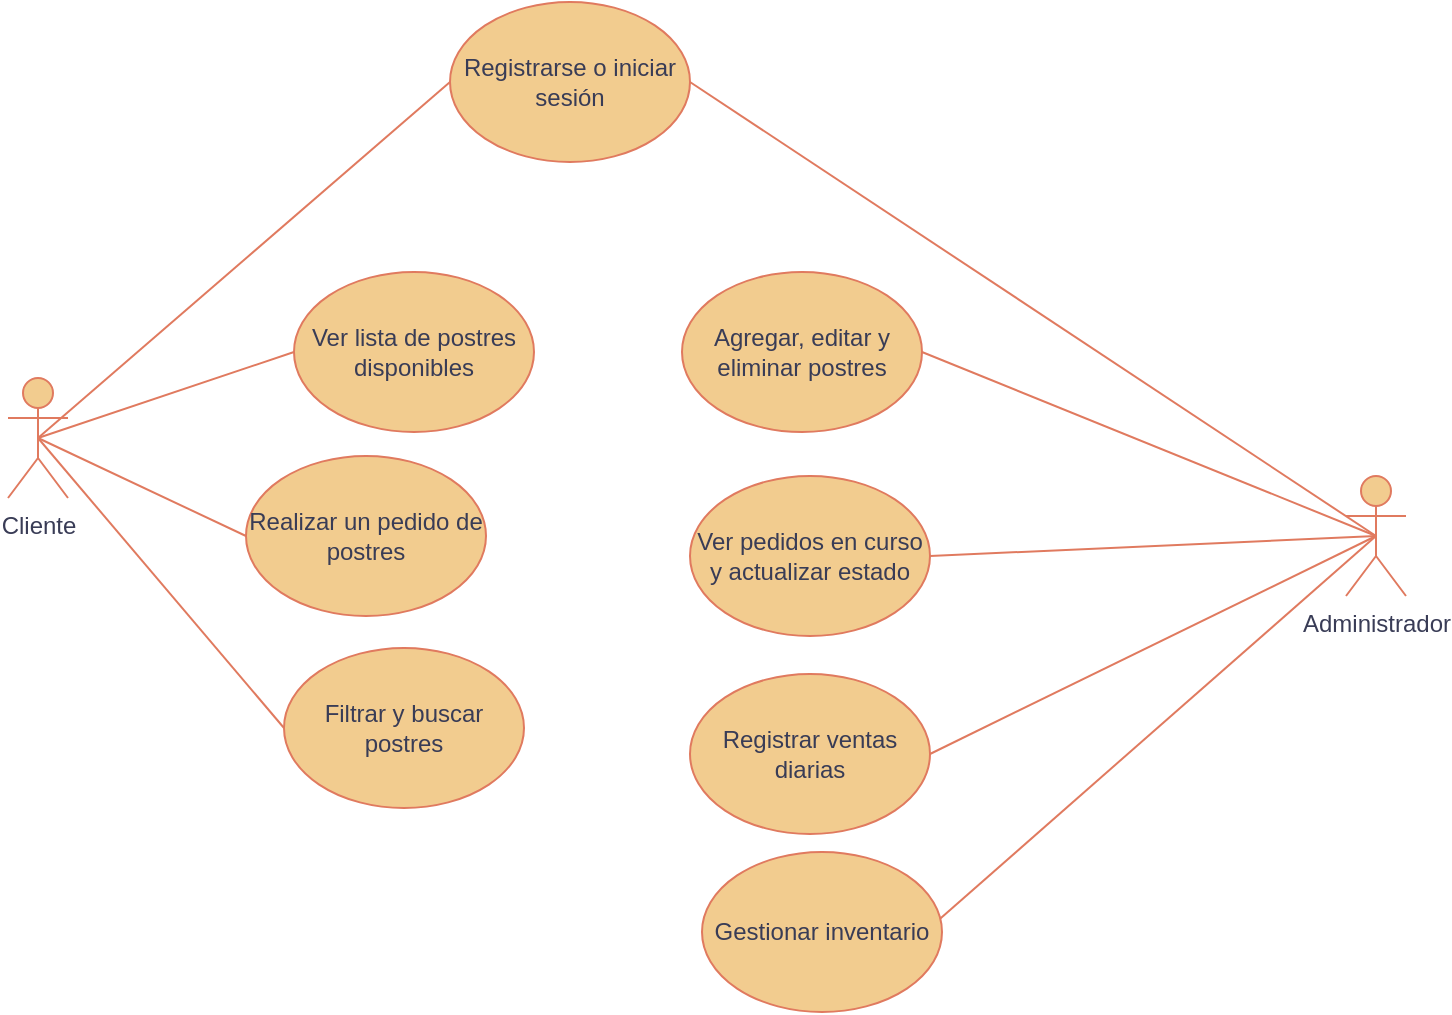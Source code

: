 <mxfile version="26.1.3">
  <diagram name="Página-1" id="YRS9eaXxivqjA7LVH49j">
    <mxGraphModel dx="943" dy="1010" grid="0" gridSize="10" guides="1" tooltips="1" connect="1" arrows="1" fold="1" page="0" pageScale="1" pageWidth="827" pageHeight="1169" math="0" shadow="0">
      <root>
        <mxCell id="0" />
        <mxCell id="1" parent="0" />
        <mxCell id="Gg9Wshna6DesjAM7AStG-1" value="Cliente" style="shape=umlActor;verticalLabelPosition=bottom;verticalAlign=top;html=1;outlineConnect=0;labelBackgroundColor=none;fillColor=#F2CC8F;strokeColor=#E07A5F;fontColor=#393C56;" vertex="1" parent="1">
          <mxGeometry x="52" y="85" width="30" height="60" as="geometry" />
        </mxCell>
        <mxCell id="Gg9Wshna6DesjAM7AStG-2" value="Administrador" style="shape=umlActor;verticalLabelPosition=bottom;verticalAlign=top;html=1;outlineConnect=0;labelBackgroundColor=none;fillColor=#F2CC8F;strokeColor=#E07A5F;fontColor=#393C56;" vertex="1" parent="1">
          <mxGeometry x="721" y="134" width="30" height="60" as="geometry" />
        </mxCell>
        <mxCell id="Gg9Wshna6DesjAM7AStG-8" value="Ver lista de postres disponibles" style="ellipse;whiteSpace=wrap;html=1;labelBackgroundColor=none;fillColor=#F2CC8F;strokeColor=#E07A5F;fontColor=#393C56;" vertex="1" parent="1">
          <mxGeometry x="195" y="32" width="120" height="80" as="geometry" />
        </mxCell>
        <mxCell id="Gg9Wshna6DesjAM7AStG-9" value="Filtrar y buscar postres" style="ellipse;whiteSpace=wrap;html=1;labelBackgroundColor=none;fillColor=#F2CC8F;strokeColor=#E07A5F;fontColor=#393C56;" vertex="1" parent="1">
          <mxGeometry x="190" y="220" width="120" height="80" as="geometry" />
        </mxCell>
        <mxCell id="Gg9Wshna6DesjAM7AStG-10" value="Realizar un pedido de postres" style="ellipse;whiteSpace=wrap;html=1;labelBackgroundColor=none;fillColor=#F2CC8F;strokeColor=#E07A5F;fontColor=#393C56;" vertex="1" parent="1">
          <mxGeometry x="171" y="124" width="120" height="80" as="geometry" />
        </mxCell>
        <mxCell id="Gg9Wshna6DesjAM7AStG-13" value="Registrarse o iniciar sesión" style="ellipse;whiteSpace=wrap;html=1;labelBackgroundColor=none;fillColor=#F2CC8F;strokeColor=#E07A5F;fontColor=#393C56;" vertex="1" parent="1">
          <mxGeometry x="273" y="-103" width="120" height="80" as="geometry" />
        </mxCell>
        <mxCell id="Gg9Wshna6DesjAM7AStG-14" value="Agregar, editar y eliminar postres" style="ellipse;whiteSpace=wrap;html=1;labelBackgroundColor=none;fillColor=#F2CC8F;strokeColor=#E07A5F;fontColor=#393C56;" vertex="1" parent="1">
          <mxGeometry x="389" y="32" width="120" height="80" as="geometry" />
        </mxCell>
        <mxCell id="Gg9Wshna6DesjAM7AStG-15" value="Ver pedidos en curso y actualizar estado" style="ellipse;whiteSpace=wrap;html=1;labelBackgroundColor=none;fillColor=#F2CC8F;strokeColor=#E07A5F;fontColor=#393C56;" vertex="1" parent="1">
          <mxGeometry x="393" y="134" width="120" height="80" as="geometry" />
        </mxCell>
        <mxCell id="Gg9Wshna6DesjAM7AStG-16" value="Gestionar inventario" style="ellipse;whiteSpace=wrap;html=1;labelBackgroundColor=none;fillColor=#F2CC8F;strokeColor=#E07A5F;fontColor=#393C56;" vertex="1" parent="1">
          <mxGeometry x="399" y="322" width="120" height="80" as="geometry" />
        </mxCell>
        <mxCell id="Gg9Wshna6DesjAM7AStG-17" value="Registrar ventas diarias" style="ellipse;whiteSpace=wrap;html=1;labelBackgroundColor=none;fillColor=#F2CC8F;strokeColor=#E07A5F;fontColor=#393C56;" vertex="1" parent="1">
          <mxGeometry x="393" y="233" width="120" height="80" as="geometry" />
        </mxCell>
        <mxCell id="Gg9Wshna6DesjAM7AStG-21" value="" style="endArrow=none;html=1;rounded=0;fontSize=12;startSize=8;endSize=8;curved=1;entryX=0.5;entryY=0.5;entryDx=0;entryDy=0;entryPerimeter=0;exitX=0;exitY=0.5;exitDx=0;exitDy=0;labelBackgroundColor=none;strokeColor=#E07A5F;fontColor=default;" edge="1" parent="1" source="Gg9Wshna6DesjAM7AStG-8" target="Gg9Wshna6DesjAM7AStG-1">
          <mxGeometry width="50" height="50" relative="1" as="geometry">
            <mxPoint x="214" y="300" as="sourcePoint" />
            <mxPoint x="264" y="250" as="targetPoint" />
          </mxGeometry>
        </mxCell>
        <mxCell id="Gg9Wshna6DesjAM7AStG-22" value="" style="endArrow=none;html=1;rounded=0;fontSize=12;startSize=8;endSize=8;curved=1;entryX=0.5;entryY=0.5;entryDx=0;entryDy=0;entryPerimeter=0;exitX=0;exitY=0.5;exitDx=0;exitDy=0;labelBackgroundColor=none;strokeColor=#E07A5F;fontColor=default;" edge="1" parent="1" source="Gg9Wshna6DesjAM7AStG-10" target="Gg9Wshna6DesjAM7AStG-1">
          <mxGeometry width="50" height="50" relative="1" as="geometry">
            <mxPoint x="181" y="48" as="sourcePoint" />
            <mxPoint x="77" y="125" as="targetPoint" />
          </mxGeometry>
        </mxCell>
        <mxCell id="Gg9Wshna6DesjAM7AStG-24" value="" style="endArrow=none;html=1;rounded=0;fontSize=12;startSize=8;endSize=8;curved=1;entryX=0.5;entryY=0.5;entryDx=0;entryDy=0;entryPerimeter=0;exitX=0;exitY=0.5;exitDx=0;exitDy=0;labelBackgroundColor=none;strokeColor=#E07A5F;fontColor=default;" edge="1" parent="1" source="Gg9Wshna6DesjAM7AStG-13" target="Gg9Wshna6DesjAM7AStG-1">
          <mxGeometry width="50" height="50" relative="1" as="geometry">
            <mxPoint x="201" y="68" as="sourcePoint" />
            <mxPoint x="97" y="145" as="targetPoint" />
          </mxGeometry>
        </mxCell>
        <mxCell id="Gg9Wshna6DesjAM7AStG-25" value="" style="endArrow=none;html=1;rounded=0;fontSize=12;startSize=8;endSize=8;curved=1;entryX=0.5;entryY=0.5;entryDx=0;entryDy=0;entryPerimeter=0;exitX=0;exitY=0.5;exitDx=0;exitDy=0;labelBackgroundColor=none;strokeColor=#E07A5F;fontColor=default;" edge="1" parent="1" source="Gg9Wshna6DesjAM7AStG-9" target="Gg9Wshna6DesjAM7AStG-1">
          <mxGeometry width="50" height="50" relative="1" as="geometry">
            <mxPoint x="211" y="78" as="sourcePoint" />
            <mxPoint x="107" y="155" as="targetPoint" />
          </mxGeometry>
        </mxCell>
        <mxCell id="Gg9Wshna6DesjAM7AStG-26" value="" style="endArrow=none;html=1;rounded=0;fontSize=12;startSize=8;endSize=8;curved=1;entryX=1;entryY=0.5;entryDx=0;entryDy=0;exitX=0.5;exitY=0.5;exitDx=0;exitDy=0;exitPerimeter=0;labelBackgroundColor=none;strokeColor=#E07A5F;fontColor=default;" edge="1" parent="1" source="Gg9Wshna6DesjAM7AStG-2" target="Gg9Wshna6DesjAM7AStG-13">
          <mxGeometry width="50" height="50" relative="1" as="geometry">
            <mxPoint x="221" y="88" as="sourcePoint" />
            <mxPoint x="117" y="165" as="targetPoint" />
          </mxGeometry>
        </mxCell>
        <mxCell id="Gg9Wshna6DesjAM7AStG-29" value="" style="endArrow=none;html=1;rounded=0;fontSize=12;startSize=8;endSize=8;curved=1;entryX=1;entryY=0.5;entryDx=0;entryDy=0;exitX=0.5;exitY=0.5;exitDx=0;exitDy=0;exitPerimeter=0;labelBackgroundColor=none;strokeColor=#E07A5F;fontColor=default;" edge="1" parent="1" source="Gg9Wshna6DesjAM7AStG-2" target="Gg9Wshna6DesjAM7AStG-14">
          <mxGeometry width="50" height="50" relative="1" as="geometry">
            <mxPoint x="649" y="77" as="sourcePoint" />
            <mxPoint x="403" y="-53" as="targetPoint" />
          </mxGeometry>
        </mxCell>
        <mxCell id="Gg9Wshna6DesjAM7AStG-30" value="" style="endArrow=none;html=1;rounded=0;fontSize=12;startSize=8;endSize=8;curved=1;entryX=1;entryY=0.5;entryDx=0;entryDy=0;exitX=0.5;exitY=0.5;exitDx=0;exitDy=0;exitPerimeter=0;labelBackgroundColor=none;strokeColor=#E07A5F;fontColor=default;" edge="1" parent="1" source="Gg9Wshna6DesjAM7AStG-2" target="Gg9Wshna6DesjAM7AStG-15">
          <mxGeometry width="50" height="50" relative="1" as="geometry">
            <mxPoint x="659" y="87" as="sourcePoint" />
            <mxPoint x="413" y="-43" as="targetPoint" />
          </mxGeometry>
        </mxCell>
        <mxCell id="Gg9Wshna6DesjAM7AStG-31" value="" style="endArrow=none;html=1;rounded=0;fontSize=12;startSize=8;endSize=8;curved=1;entryX=0.5;entryY=0.5;entryDx=0;entryDy=0;entryPerimeter=0;exitX=1;exitY=0.5;exitDx=0;exitDy=0;labelBackgroundColor=none;strokeColor=#E07A5F;fontColor=default;" edge="1" parent="1" source="Gg9Wshna6DesjAM7AStG-17" target="Gg9Wshna6DesjAM7AStG-2">
          <mxGeometry width="50" height="50" relative="1" as="geometry">
            <mxPoint x="214" y="300" as="sourcePoint" />
            <mxPoint x="670" y="92" as="targetPoint" />
          </mxGeometry>
        </mxCell>
        <mxCell id="Gg9Wshna6DesjAM7AStG-32" value="" style="endArrow=none;html=1;rounded=0;fontSize=12;startSize=8;endSize=8;curved=1;entryX=0.5;entryY=0.5;entryDx=0;entryDy=0;exitX=0.992;exitY=0.417;exitDx=0;exitDy=0;exitPerimeter=0;entryPerimeter=0;labelBackgroundColor=none;strokeColor=#E07A5F;fontColor=default;" edge="1" parent="1" source="Gg9Wshna6DesjAM7AStG-16" target="Gg9Wshna6DesjAM7AStG-2">
          <mxGeometry width="50" height="50" relative="1" as="geometry">
            <mxPoint x="890" y="406" as="sourcePoint" />
            <mxPoint x="644" y="276" as="targetPoint" />
          </mxGeometry>
        </mxCell>
      </root>
    </mxGraphModel>
  </diagram>
</mxfile>
